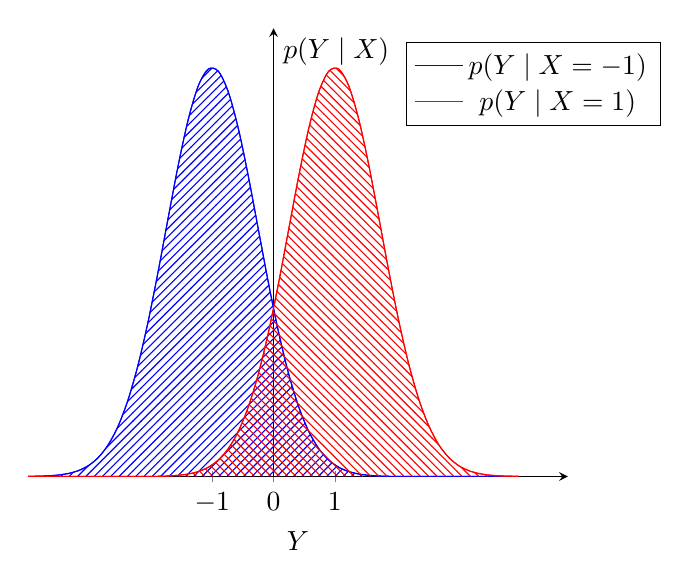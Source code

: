 \begin{tikzpicture}
\pgfplotsset{ytick=\empty}
\pgfmathdeclarefunction{gauss}{2}{%
  \pgfmathparse{1/(#2*sqrt(2*pi))*exp(-((x-#1)^2)/(2*#2^2))}%
}
\begin{axis}[every axis plot post/.append style={
  mark=none,domain=-4:4,samples=50,smooth}, % All plots: from -2:2, 50 samples, smooth, no marks
xtick={-1,0,1},
xlabel=$Y$,
ylabel=$p(Y\mid X)$,
legend style={at={(0.7,0.97)},
  anchor=north west},
axis line style={->},
axis x line=bottom, % no box around the plot, only x and y axis
axis y line=center, % the * suppresses the arrow tips
enlargelimits=upper] % extend the axes a bit to the right and top
\addplot +[
blue,
postaction={
  pattern=north east lines, pattern color=blue
}
] {gauss(-1,0.75)};
\addplot +[
red,
postaction={
  pattern=north west lines, pattern color=red
}
] {gauss(1,0.75)};
\legend{$p(Y\mid X=-1)$,$p(Y\mid X=1)$}
\end{axis}
\end{tikzpicture}